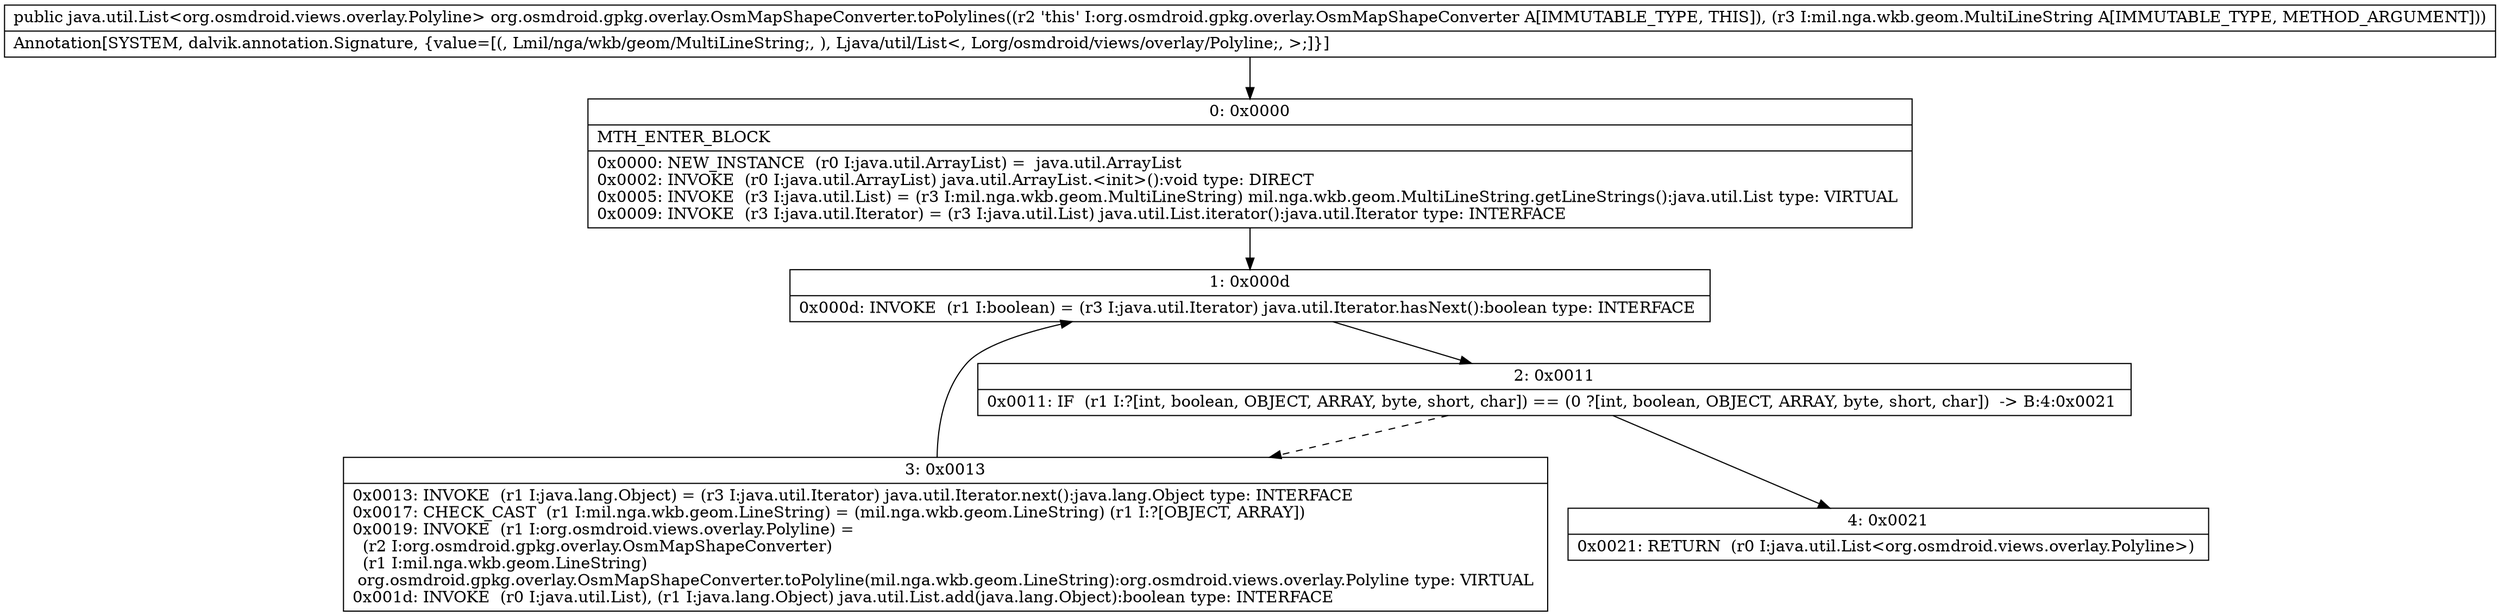 digraph "CFG fororg.osmdroid.gpkg.overlay.OsmMapShapeConverter.toPolylines(Lmil\/nga\/wkb\/geom\/MultiLineString;)Ljava\/util\/List;" {
Node_0 [shape=record,label="{0\:\ 0x0000|MTH_ENTER_BLOCK\l|0x0000: NEW_INSTANCE  (r0 I:java.util.ArrayList) =  java.util.ArrayList \l0x0002: INVOKE  (r0 I:java.util.ArrayList) java.util.ArrayList.\<init\>():void type: DIRECT \l0x0005: INVOKE  (r3 I:java.util.List) = (r3 I:mil.nga.wkb.geom.MultiLineString) mil.nga.wkb.geom.MultiLineString.getLineStrings():java.util.List type: VIRTUAL \l0x0009: INVOKE  (r3 I:java.util.Iterator) = (r3 I:java.util.List) java.util.List.iterator():java.util.Iterator type: INTERFACE \l}"];
Node_1 [shape=record,label="{1\:\ 0x000d|0x000d: INVOKE  (r1 I:boolean) = (r3 I:java.util.Iterator) java.util.Iterator.hasNext():boolean type: INTERFACE \l}"];
Node_2 [shape=record,label="{2\:\ 0x0011|0x0011: IF  (r1 I:?[int, boolean, OBJECT, ARRAY, byte, short, char]) == (0 ?[int, boolean, OBJECT, ARRAY, byte, short, char])  \-\> B:4:0x0021 \l}"];
Node_3 [shape=record,label="{3\:\ 0x0013|0x0013: INVOKE  (r1 I:java.lang.Object) = (r3 I:java.util.Iterator) java.util.Iterator.next():java.lang.Object type: INTERFACE \l0x0017: CHECK_CAST  (r1 I:mil.nga.wkb.geom.LineString) = (mil.nga.wkb.geom.LineString) (r1 I:?[OBJECT, ARRAY]) \l0x0019: INVOKE  (r1 I:org.osmdroid.views.overlay.Polyline) = \l  (r2 I:org.osmdroid.gpkg.overlay.OsmMapShapeConverter)\l  (r1 I:mil.nga.wkb.geom.LineString)\l org.osmdroid.gpkg.overlay.OsmMapShapeConverter.toPolyline(mil.nga.wkb.geom.LineString):org.osmdroid.views.overlay.Polyline type: VIRTUAL \l0x001d: INVOKE  (r0 I:java.util.List), (r1 I:java.lang.Object) java.util.List.add(java.lang.Object):boolean type: INTERFACE \l}"];
Node_4 [shape=record,label="{4\:\ 0x0021|0x0021: RETURN  (r0 I:java.util.List\<org.osmdroid.views.overlay.Polyline\>) \l}"];
MethodNode[shape=record,label="{public java.util.List\<org.osmdroid.views.overlay.Polyline\> org.osmdroid.gpkg.overlay.OsmMapShapeConverter.toPolylines((r2 'this' I:org.osmdroid.gpkg.overlay.OsmMapShapeConverter A[IMMUTABLE_TYPE, THIS]), (r3 I:mil.nga.wkb.geom.MultiLineString A[IMMUTABLE_TYPE, METHOD_ARGUMENT]))  | Annotation[SYSTEM, dalvik.annotation.Signature, \{value=[(, Lmil\/nga\/wkb\/geom\/MultiLineString;, ), Ljava\/util\/List\<, Lorg\/osmdroid\/views\/overlay\/Polyline;, \>;]\}]\l}"];
MethodNode -> Node_0;
Node_0 -> Node_1;
Node_1 -> Node_2;
Node_2 -> Node_3[style=dashed];
Node_2 -> Node_4;
Node_3 -> Node_1;
}

